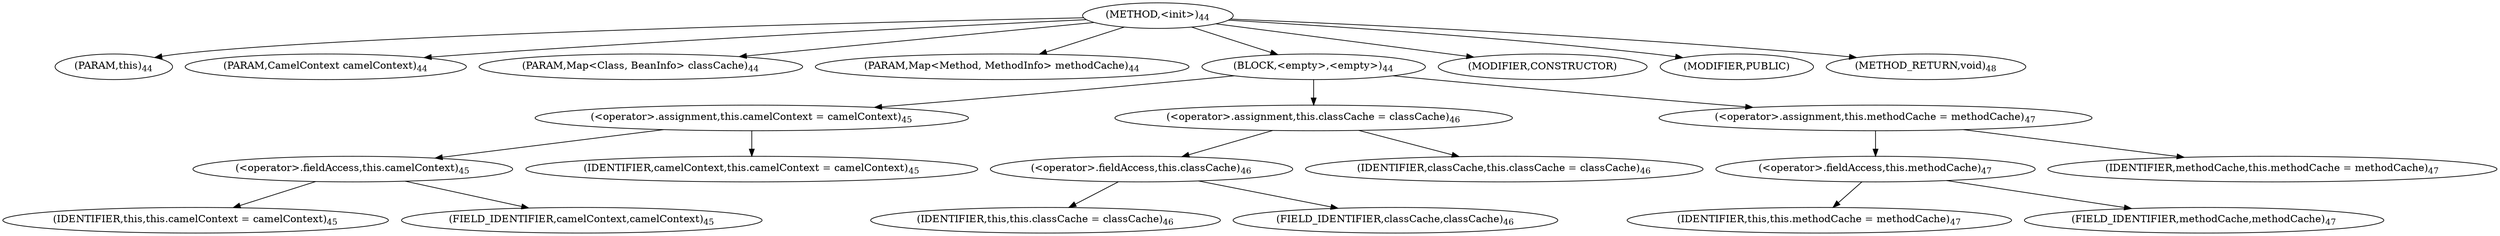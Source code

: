 digraph "&lt;init&gt;" {  
"65" [label = <(METHOD,&lt;init&gt;)<SUB>44</SUB>> ]
"8" [label = <(PARAM,this)<SUB>44</SUB>> ]
"66" [label = <(PARAM,CamelContext camelContext)<SUB>44</SUB>> ]
"67" [label = <(PARAM,Map&lt;Class, BeanInfo&gt; classCache)<SUB>44</SUB>> ]
"68" [label = <(PARAM,Map&lt;Method, MethodInfo&gt; methodCache)<SUB>44</SUB>> ]
"69" [label = <(BLOCK,&lt;empty&gt;,&lt;empty&gt;)<SUB>44</SUB>> ]
"70" [label = <(&lt;operator&gt;.assignment,this.camelContext = camelContext)<SUB>45</SUB>> ]
"71" [label = <(&lt;operator&gt;.fieldAccess,this.camelContext)<SUB>45</SUB>> ]
"7" [label = <(IDENTIFIER,this,this.camelContext = camelContext)<SUB>45</SUB>> ]
"72" [label = <(FIELD_IDENTIFIER,camelContext,camelContext)<SUB>45</SUB>> ]
"73" [label = <(IDENTIFIER,camelContext,this.camelContext = camelContext)<SUB>45</SUB>> ]
"74" [label = <(&lt;operator&gt;.assignment,this.classCache = classCache)<SUB>46</SUB>> ]
"75" [label = <(&lt;operator&gt;.fieldAccess,this.classCache)<SUB>46</SUB>> ]
"9" [label = <(IDENTIFIER,this,this.classCache = classCache)<SUB>46</SUB>> ]
"76" [label = <(FIELD_IDENTIFIER,classCache,classCache)<SUB>46</SUB>> ]
"77" [label = <(IDENTIFIER,classCache,this.classCache = classCache)<SUB>46</SUB>> ]
"78" [label = <(&lt;operator&gt;.assignment,this.methodCache = methodCache)<SUB>47</SUB>> ]
"79" [label = <(&lt;operator&gt;.fieldAccess,this.methodCache)<SUB>47</SUB>> ]
"10" [label = <(IDENTIFIER,this,this.methodCache = methodCache)<SUB>47</SUB>> ]
"80" [label = <(FIELD_IDENTIFIER,methodCache,methodCache)<SUB>47</SUB>> ]
"81" [label = <(IDENTIFIER,methodCache,this.methodCache = methodCache)<SUB>47</SUB>> ]
"82" [label = <(MODIFIER,CONSTRUCTOR)> ]
"83" [label = <(MODIFIER,PUBLIC)> ]
"84" [label = <(METHOD_RETURN,void)<SUB>48</SUB>> ]
  "65" -> "8" 
  "65" -> "66" 
  "65" -> "67" 
  "65" -> "68" 
  "65" -> "69" 
  "65" -> "82" 
  "65" -> "83" 
  "65" -> "84" 
  "69" -> "70" 
  "69" -> "74" 
  "69" -> "78" 
  "70" -> "71" 
  "70" -> "73" 
  "71" -> "7" 
  "71" -> "72" 
  "74" -> "75" 
  "74" -> "77" 
  "75" -> "9" 
  "75" -> "76" 
  "78" -> "79" 
  "78" -> "81" 
  "79" -> "10" 
  "79" -> "80" 
}
